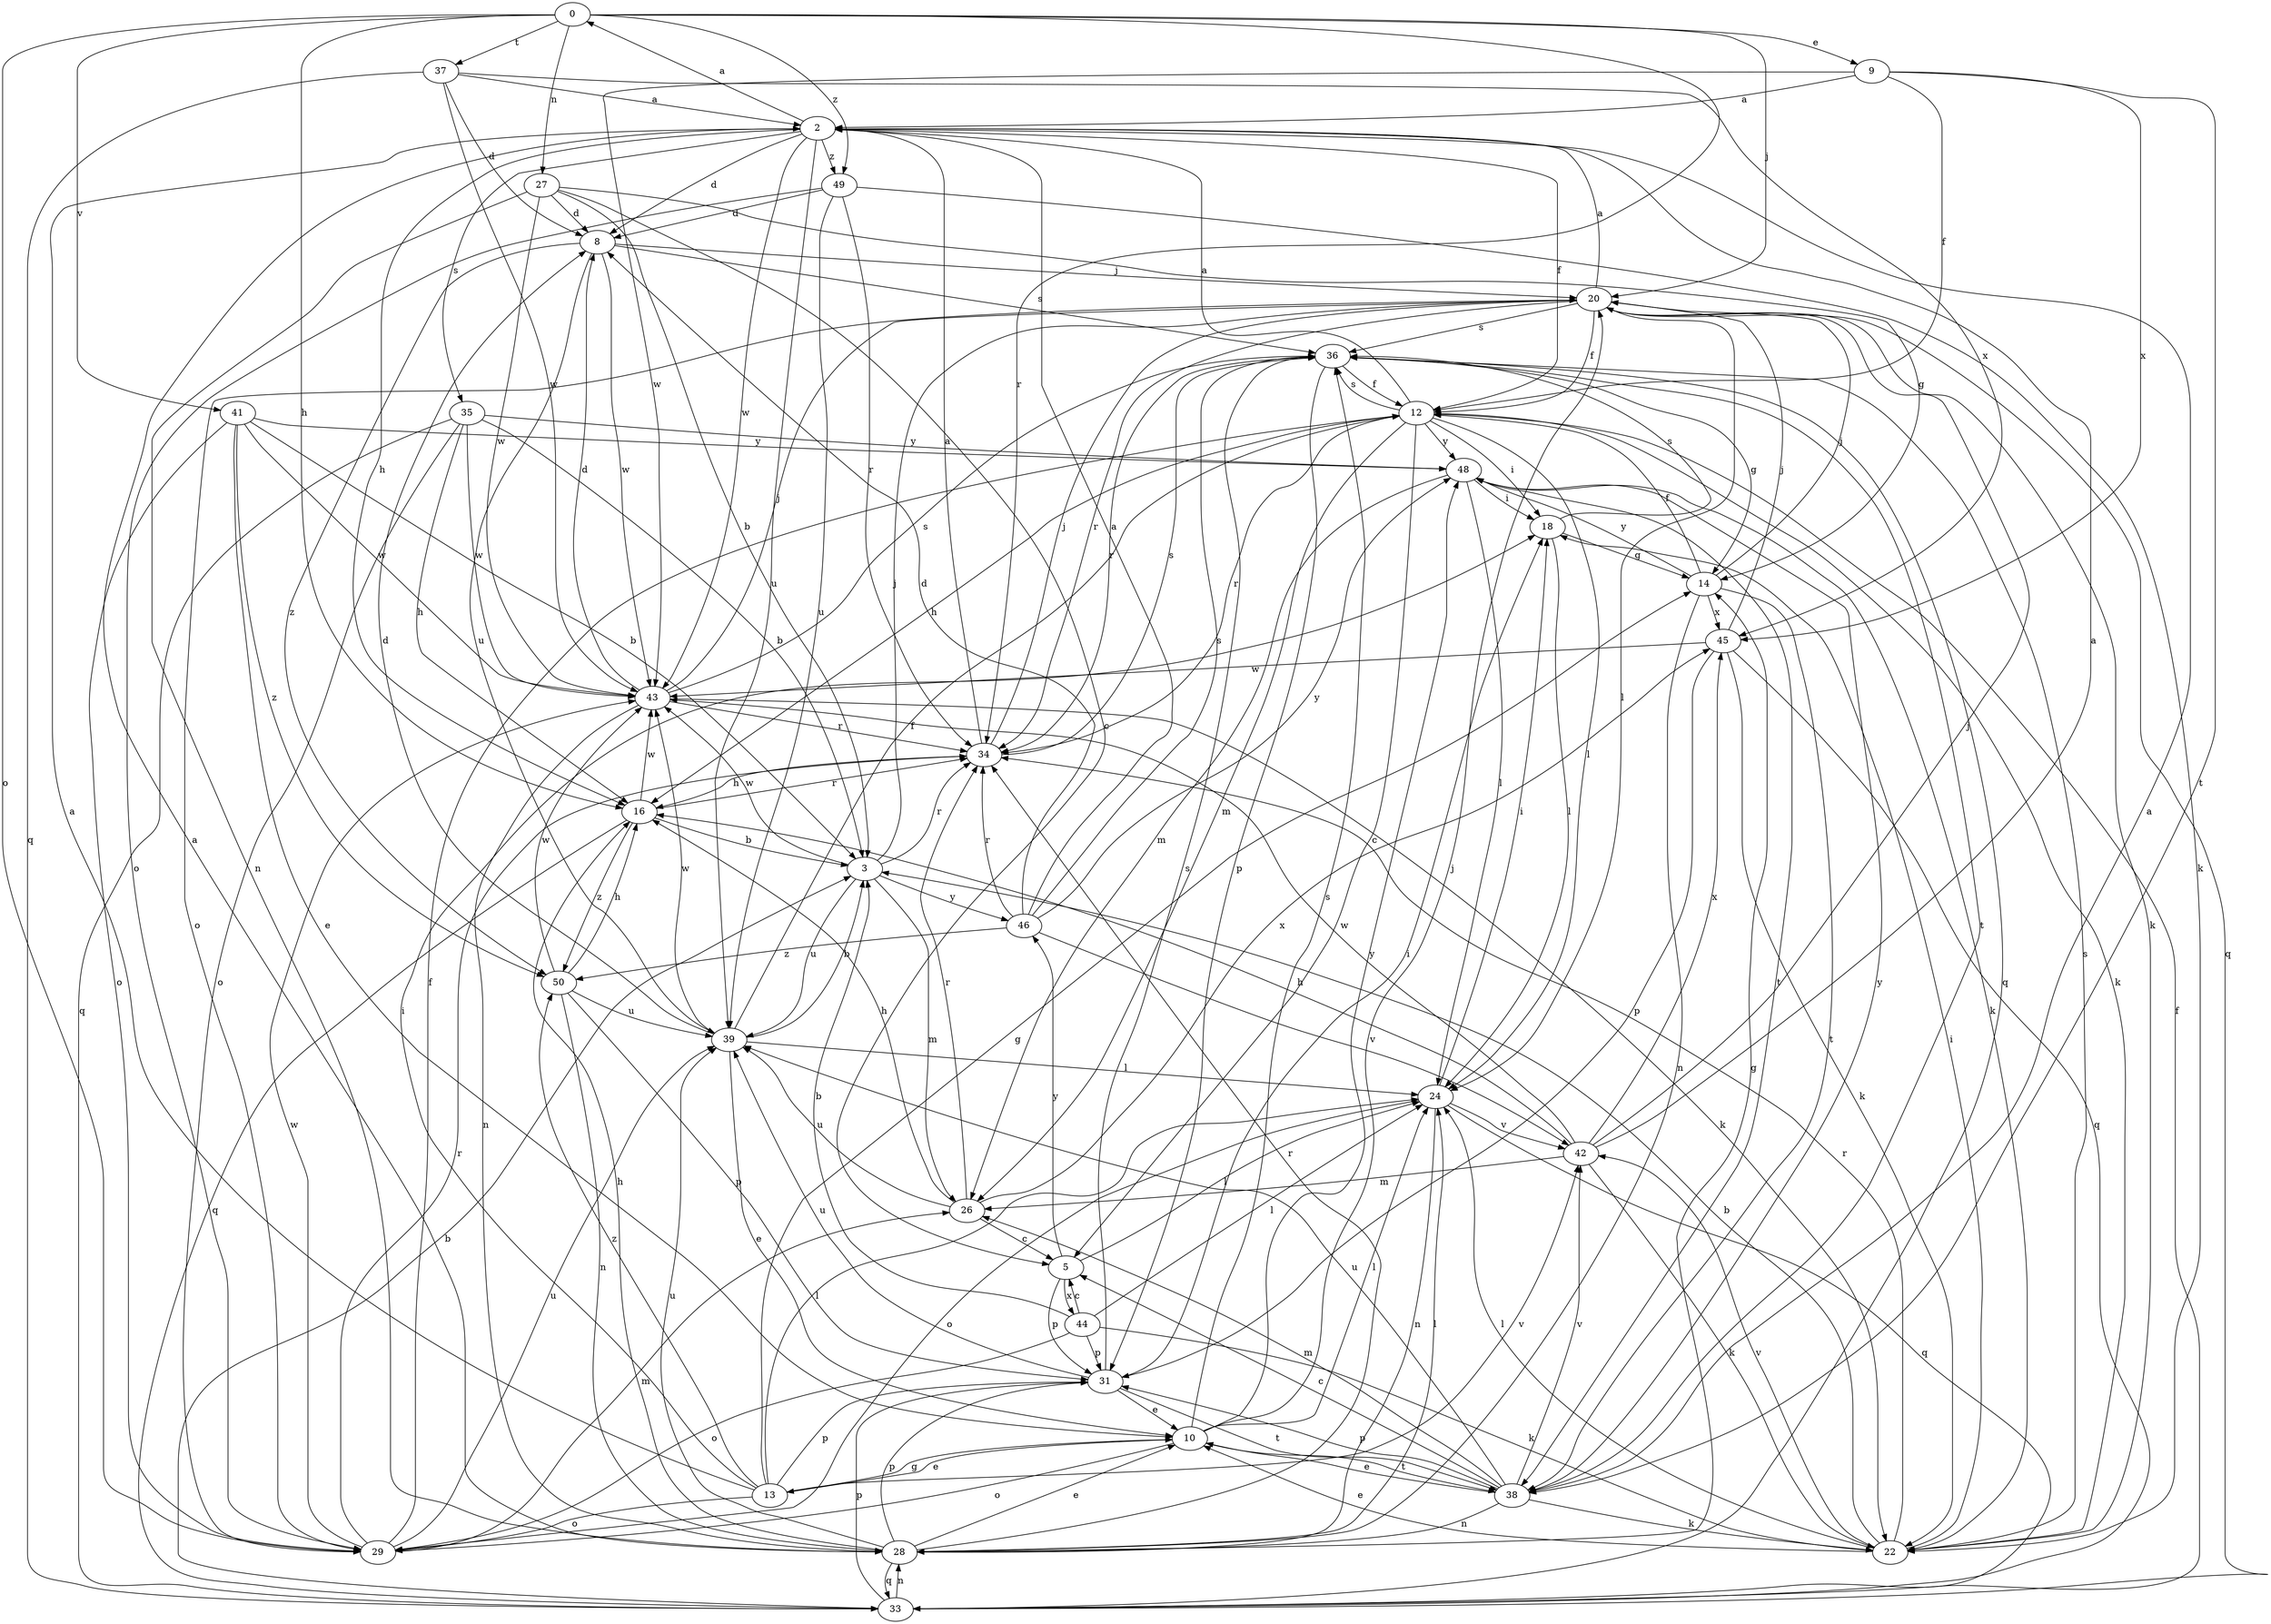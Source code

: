 strict digraph  {
0;
2;
3;
5;
8;
9;
10;
12;
13;
14;
16;
18;
20;
22;
24;
26;
27;
28;
29;
31;
33;
34;
35;
36;
37;
38;
39;
41;
42;
43;
44;
45;
46;
48;
49;
50;
0 -> 9  [label=e];
0 -> 16  [label=h];
0 -> 20  [label=j];
0 -> 27  [label=n];
0 -> 29  [label=o];
0 -> 34  [label=r];
0 -> 37  [label=t];
0 -> 41  [label=v];
0 -> 49  [label=z];
2 -> 0  [label=a];
2 -> 8  [label=d];
2 -> 12  [label=f];
2 -> 16  [label=h];
2 -> 35  [label=s];
2 -> 39  [label=u];
2 -> 43  [label=w];
2 -> 49  [label=z];
3 -> 20  [label=j];
3 -> 26  [label=m];
3 -> 34  [label=r];
3 -> 39  [label=u];
3 -> 43  [label=w];
3 -> 46  [label=y];
5 -> 24  [label=l];
5 -> 31  [label=p];
5 -> 44  [label=x];
5 -> 46  [label=y];
8 -> 20  [label=j];
8 -> 36  [label=s];
8 -> 39  [label=u];
8 -> 43  [label=w];
8 -> 50  [label=z];
9 -> 2  [label=a];
9 -> 12  [label=f];
9 -> 38  [label=t];
9 -> 43  [label=w];
9 -> 45  [label=x];
10 -> 13  [label=g];
10 -> 20  [label=j];
10 -> 24  [label=l];
10 -> 29  [label=o];
10 -> 36  [label=s];
10 -> 38  [label=t];
10 -> 48  [label=y];
12 -> 2  [label=a];
12 -> 5  [label=c];
12 -> 16  [label=h];
12 -> 18  [label=i];
12 -> 22  [label=k];
12 -> 24  [label=l];
12 -> 26  [label=m];
12 -> 34  [label=r];
12 -> 36  [label=s];
12 -> 48  [label=y];
13 -> 2  [label=a];
13 -> 10  [label=e];
13 -> 14  [label=g];
13 -> 18  [label=i];
13 -> 24  [label=l];
13 -> 29  [label=o];
13 -> 31  [label=p];
13 -> 42  [label=v];
13 -> 50  [label=z];
14 -> 12  [label=f];
14 -> 20  [label=j];
14 -> 28  [label=n];
14 -> 38  [label=t];
14 -> 45  [label=x];
14 -> 48  [label=y];
16 -> 3  [label=b];
16 -> 33  [label=q];
16 -> 34  [label=r];
16 -> 43  [label=w];
16 -> 50  [label=z];
18 -> 14  [label=g];
18 -> 24  [label=l];
18 -> 36  [label=s];
20 -> 2  [label=a];
20 -> 12  [label=f];
20 -> 22  [label=k];
20 -> 24  [label=l];
20 -> 29  [label=o];
20 -> 33  [label=q];
20 -> 34  [label=r];
20 -> 36  [label=s];
22 -> 3  [label=b];
22 -> 10  [label=e];
22 -> 18  [label=i];
22 -> 24  [label=l];
22 -> 34  [label=r];
22 -> 36  [label=s];
22 -> 42  [label=v];
24 -> 18  [label=i];
24 -> 28  [label=n];
24 -> 29  [label=o];
24 -> 33  [label=q];
24 -> 42  [label=v];
26 -> 5  [label=c];
26 -> 16  [label=h];
26 -> 34  [label=r];
26 -> 39  [label=u];
26 -> 45  [label=x];
27 -> 3  [label=b];
27 -> 5  [label=c];
27 -> 8  [label=d];
27 -> 14  [label=g];
27 -> 28  [label=n];
27 -> 43  [label=w];
28 -> 2  [label=a];
28 -> 10  [label=e];
28 -> 14  [label=g];
28 -> 16  [label=h];
28 -> 24  [label=l];
28 -> 31  [label=p];
28 -> 33  [label=q];
28 -> 34  [label=r];
28 -> 39  [label=u];
29 -> 12  [label=f];
29 -> 26  [label=m];
29 -> 34  [label=r];
29 -> 39  [label=u];
29 -> 43  [label=w];
31 -> 10  [label=e];
31 -> 18  [label=i];
31 -> 36  [label=s];
31 -> 38  [label=t];
31 -> 39  [label=u];
33 -> 3  [label=b];
33 -> 12  [label=f];
33 -> 28  [label=n];
33 -> 31  [label=p];
34 -> 2  [label=a];
34 -> 16  [label=h];
34 -> 20  [label=j];
34 -> 36  [label=s];
35 -> 3  [label=b];
35 -> 16  [label=h];
35 -> 29  [label=o];
35 -> 33  [label=q];
35 -> 43  [label=w];
35 -> 48  [label=y];
36 -> 12  [label=f];
36 -> 14  [label=g];
36 -> 31  [label=p];
36 -> 33  [label=q];
36 -> 34  [label=r];
36 -> 38  [label=t];
37 -> 2  [label=a];
37 -> 8  [label=d];
37 -> 33  [label=q];
37 -> 43  [label=w];
37 -> 45  [label=x];
38 -> 2  [label=a];
38 -> 5  [label=c];
38 -> 10  [label=e];
38 -> 22  [label=k];
38 -> 26  [label=m];
38 -> 28  [label=n];
38 -> 31  [label=p];
38 -> 39  [label=u];
38 -> 42  [label=v];
38 -> 48  [label=y];
39 -> 3  [label=b];
39 -> 8  [label=d];
39 -> 10  [label=e];
39 -> 12  [label=f];
39 -> 24  [label=l];
39 -> 43  [label=w];
41 -> 3  [label=b];
41 -> 10  [label=e];
41 -> 29  [label=o];
41 -> 43  [label=w];
41 -> 48  [label=y];
41 -> 50  [label=z];
42 -> 2  [label=a];
42 -> 16  [label=h];
42 -> 20  [label=j];
42 -> 22  [label=k];
42 -> 26  [label=m];
42 -> 43  [label=w];
42 -> 45  [label=x];
43 -> 8  [label=d];
43 -> 20  [label=j];
43 -> 22  [label=k];
43 -> 28  [label=n];
43 -> 34  [label=r];
43 -> 36  [label=s];
44 -> 3  [label=b];
44 -> 5  [label=c];
44 -> 22  [label=k];
44 -> 24  [label=l];
44 -> 29  [label=o];
44 -> 31  [label=p];
45 -> 20  [label=j];
45 -> 22  [label=k];
45 -> 31  [label=p];
45 -> 33  [label=q];
45 -> 43  [label=w];
46 -> 2  [label=a];
46 -> 8  [label=d];
46 -> 34  [label=r];
46 -> 36  [label=s];
46 -> 42  [label=v];
46 -> 48  [label=y];
46 -> 50  [label=z];
48 -> 18  [label=i];
48 -> 22  [label=k];
48 -> 24  [label=l];
48 -> 26  [label=m];
48 -> 38  [label=t];
49 -> 8  [label=d];
49 -> 22  [label=k];
49 -> 29  [label=o];
49 -> 34  [label=r];
49 -> 39  [label=u];
50 -> 16  [label=h];
50 -> 28  [label=n];
50 -> 31  [label=p];
50 -> 39  [label=u];
50 -> 43  [label=w];
}
